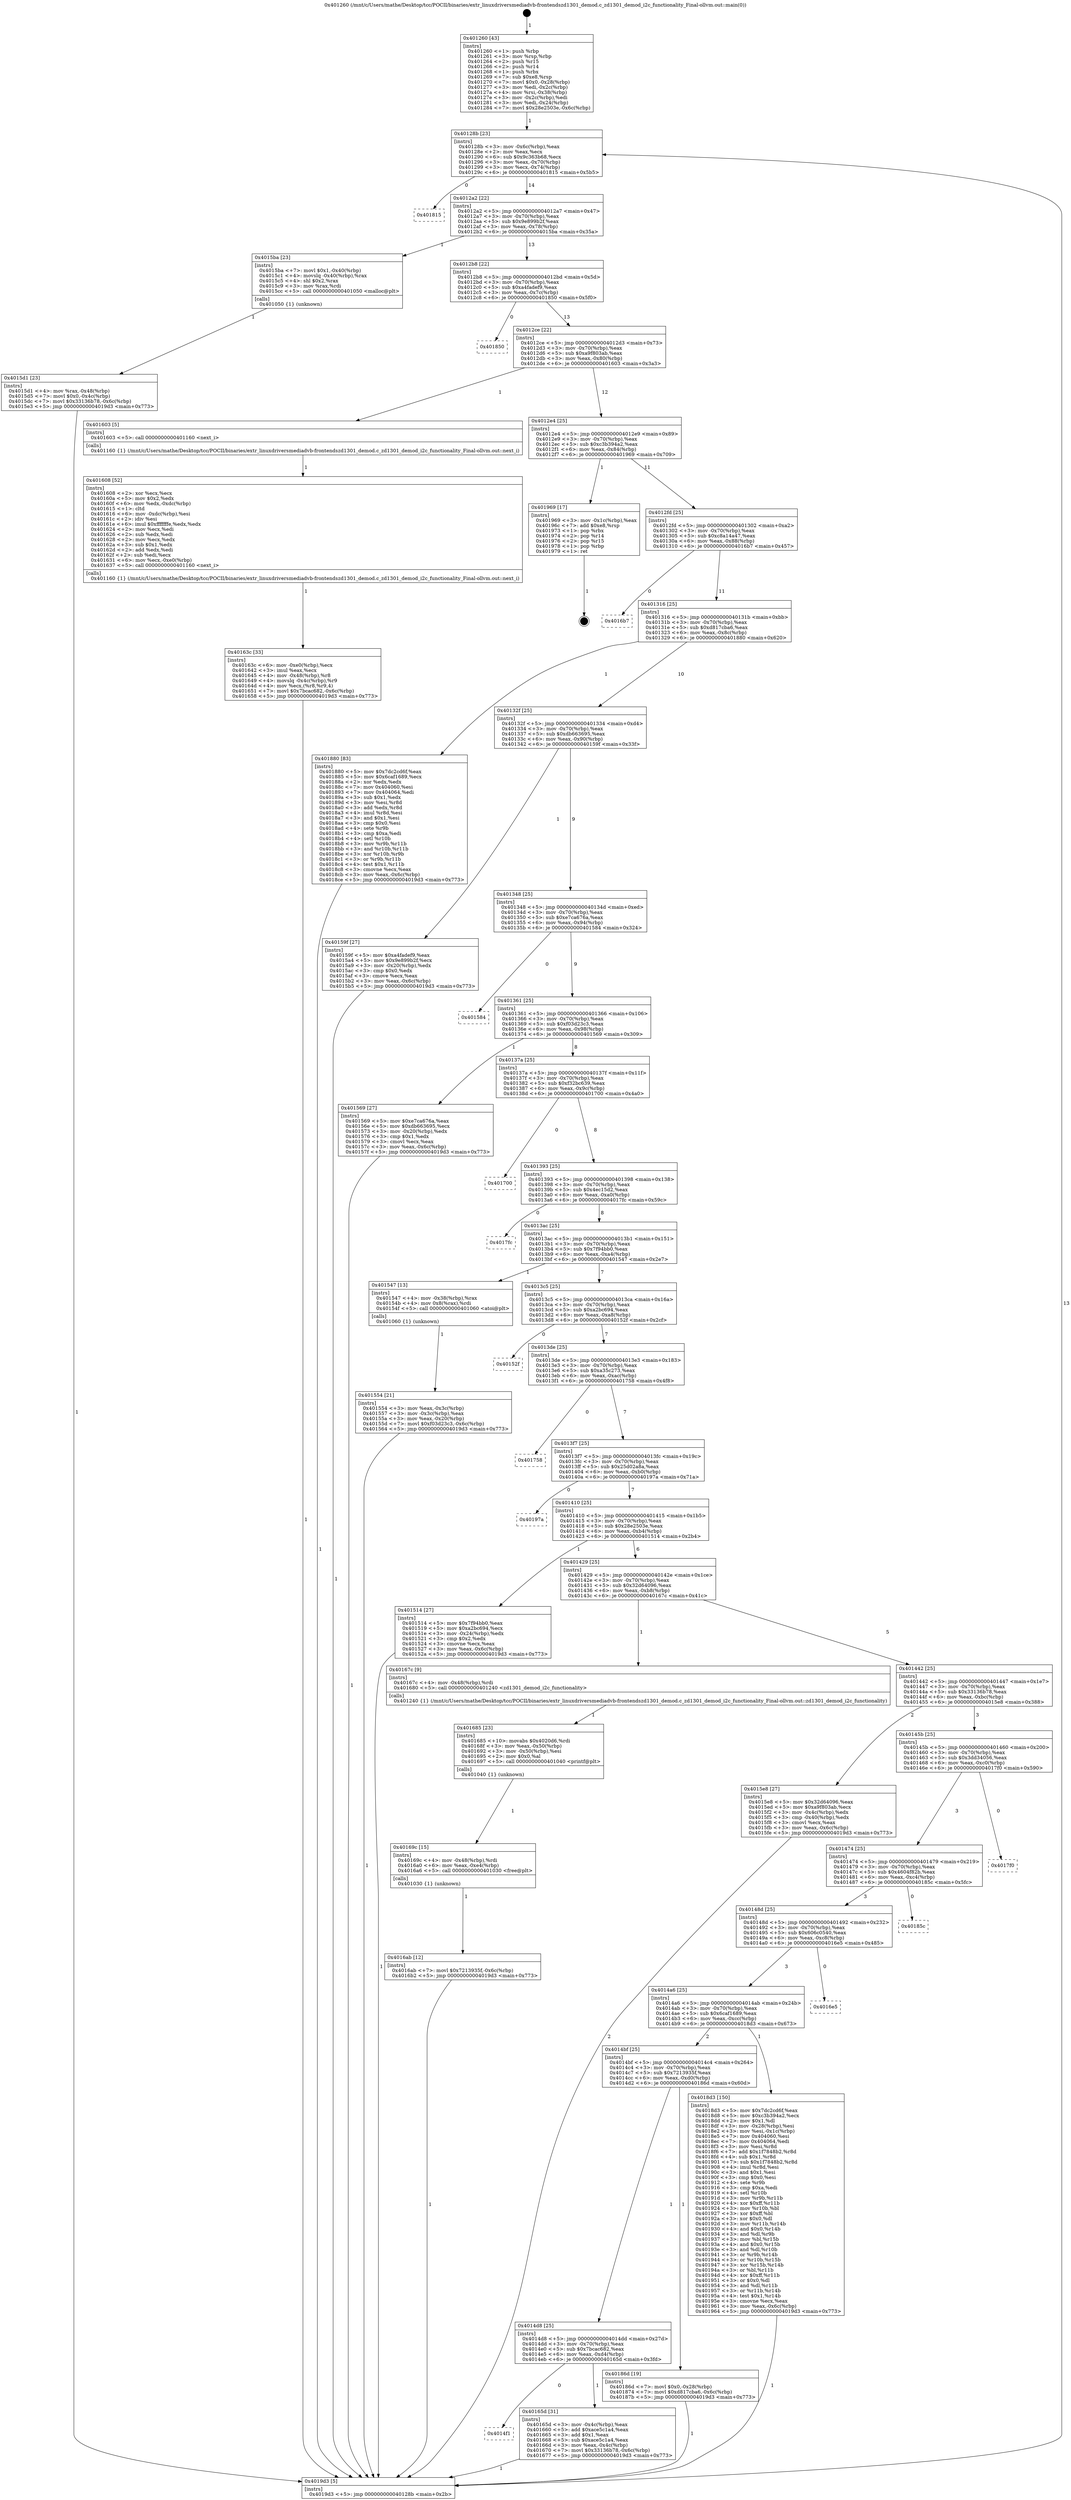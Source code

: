 digraph "0x401260" {
  label = "0x401260 (/mnt/c/Users/mathe/Desktop/tcc/POCII/binaries/extr_linuxdriversmediadvb-frontendszd1301_demod.c_zd1301_demod_i2c_functionality_Final-ollvm.out::main(0))"
  labelloc = "t"
  node[shape=record]

  Entry [label="",width=0.3,height=0.3,shape=circle,fillcolor=black,style=filled]
  "0x40128b" [label="{
     0x40128b [23]\l
     | [instrs]\l
     &nbsp;&nbsp;0x40128b \<+3\>: mov -0x6c(%rbp),%eax\l
     &nbsp;&nbsp;0x40128e \<+2\>: mov %eax,%ecx\l
     &nbsp;&nbsp;0x401290 \<+6\>: sub $0x9c363b68,%ecx\l
     &nbsp;&nbsp;0x401296 \<+3\>: mov %eax,-0x70(%rbp)\l
     &nbsp;&nbsp;0x401299 \<+3\>: mov %ecx,-0x74(%rbp)\l
     &nbsp;&nbsp;0x40129c \<+6\>: je 0000000000401815 \<main+0x5b5\>\l
  }"]
  "0x401815" [label="{
     0x401815\l
  }", style=dashed]
  "0x4012a2" [label="{
     0x4012a2 [22]\l
     | [instrs]\l
     &nbsp;&nbsp;0x4012a2 \<+5\>: jmp 00000000004012a7 \<main+0x47\>\l
     &nbsp;&nbsp;0x4012a7 \<+3\>: mov -0x70(%rbp),%eax\l
     &nbsp;&nbsp;0x4012aa \<+5\>: sub $0x9e899b2f,%eax\l
     &nbsp;&nbsp;0x4012af \<+3\>: mov %eax,-0x78(%rbp)\l
     &nbsp;&nbsp;0x4012b2 \<+6\>: je 00000000004015ba \<main+0x35a\>\l
  }"]
  Exit [label="",width=0.3,height=0.3,shape=circle,fillcolor=black,style=filled,peripheries=2]
  "0x4015ba" [label="{
     0x4015ba [23]\l
     | [instrs]\l
     &nbsp;&nbsp;0x4015ba \<+7\>: movl $0x1,-0x40(%rbp)\l
     &nbsp;&nbsp;0x4015c1 \<+4\>: movslq -0x40(%rbp),%rax\l
     &nbsp;&nbsp;0x4015c5 \<+4\>: shl $0x2,%rax\l
     &nbsp;&nbsp;0x4015c9 \<+3\>: mov %rax,%rdi\l
     &nbsp;&nbsp;0x4015cc \<+5\>: call 0000000000401050 \<malloc@plt\>\l
     | [calls]\l
     &nbsp;&nbsp;0x401050 \{1\} (unknown)\l
  }"]
  "0x4012b8" [label="{
     0x4012b8 [22]\l
     | [instrs]\l
     &nbsp;&nbsp;0x4012b8 \<+5\>: jmp 00000000004012bd \<main+0x5d\>\l
     &nbsp;&nbsp;0x4012bd \<+3\>: mov -0x70(%rbp),%eax\l
     &nbsp;&nbsp;0x4012c0 \<+5\>: sub $0xa4fadef9,%eax\l
     &nbsp;&nbsp;0x4012c5 \<+3\>: mov %eax,-0x7c(%rbp)\l
     &nbsp;&nbsp;0x4012c8 \<+6\>: je 0000000000401850 \<main+0x5f0\>\l
  }"]
  "0x4016ab" [label="{
     0x4016ab [12]\l
     | [instrs]\l
     &nbsp;&nbsp;0x4016ab \<+7\>: movl $0x7213935f,-0x6c(%rbp)\l
     &nbsp;&nbsp;0x4016b2 \<+5\>: jmp 00000000004019d3 \<main+0x773\>\l
  }"]
  "0x401850" [label="{
     0x401850\l
  }", style=dashed]
  "0x4012ce" [label="{
     0x4012ce [22]\l
     | [instrs]\l
     &nbsp;&nbsp;0x4012ce \<+5\>: jmp 00000000004012d3 \<main+0x73\>\l
     &nbsp;&nbsp;0x4012d3 \<+3\>: mov -0x70(%rbp),%eax\l
     &nbsp;&nbsp;0x4012d6 \<+5\>: sub $0xa9f803ab,%eax\l
     &nbsp;&nbsp;0x4012db \<+3\>: mov %eax,-0x80(%rbp)\l
     &nbsp;&nbsp;0x4012de \<+6\>: je 0000000000401603 \<main+0x3a3\>\l
  }"]
  "0x40169c" [label="{
     0x40169c [15]\l
     | [instrs]\l
     &nbsp;&nbsp;0x40169c \<+4\>: mov -0x48(%rbp),%rdi\l
     &nbsp;&nbsp;0x4016a0 \<+6\>: mov %eax,-0xe4(%rbp)\l
     &nbsp;&nbsp;0x4016a6 \<+5\>: call 0000000000401030 \<free@plt\>\l
     | [calls]\l
     &nbsp;&nbsp;0x401030 \{1\} (unknown)\l
  }"]
  "0x401603" [label="{
     0x401603 [5]\l
     | [instrs]\l
     &nbsp;&nbsp;0x401603 \<+5\>: call 0000000000401160 \<next_i\>\l
     | [calls]\l
     &nbsp;&nbsp;0x401160 \{1\} (/mnt/c/Users/mathe/Desktop/tcc/POCII/binaries/extr_linuxdriversmediadvb-frontendszd1301_demod.c_zd1301_demod_i2c_functionality_Final-ollvm.out::next_i)\l
  }"]
  "0x4012e4" [label="{
     0x4012e4 [25]\l
     | [instrs]\l
     &nbsp;&nbsp;0x4012e4 \<+5\>: jmp 00000000004012e9 \<main+0x89\>\l
     &nbsp;&nbsp;0x4012e9 \<+3\>: mov -0x70(%rbp),%eax\l
     &nbsp;&nbsp;0x4012ec \<+5\>: sub $0xc3b394a2,%eax\l
     &nbsp;&nbsp;0x4012f1 \<+6\>: mov %eax,-0x84(%rbp)\l
     &nbsp;&nbsp;0x4012f7 \<+6\>: je 0000000000401969 \<main+0x709\>\l
  }"]
  "0x401685" [label="{
     0x401685 [23]\l
     | [instrs]\l
     &nbsp;&nbsp;0x401685 \<+10\>: movabs $0x4020d6,%rdi\l
     &nbsp;&nbsp;0x40168f \<+3\>: mov %eax,-0x50(%rbp)\l
     &nbsp;&nbsp;0x401692 \<+3\>: mov -0x50(%rbp),%esi\l
     &nbsp;&nbsp;0x401695 \<+2\>: mov $0x0,%al\l
     &nbsp;&nbsp;0x401697 \<+5\>: call 0000000000401040 \<printf@plt\>\l
     | [calls]\l
     &nbsp;&nbsp;0x401040 \{1\} (unknown)\l
  }"]
  "0x401969" [label="{
     0x401969 [17]\l
     | [instrs]\l
     &nbsp;&nbsp;0x401969 \<+3\>: mov -0x1c(%rbp),%eax\l
     &nbsp;&nbsp;0x40196c \<+7\>: add $0xe8,%rsp\l
     &nbsp;&nbsp;0x401973 \<+1\>: pop %rbx\l
     &nbsp;&nbsp;0x401974 \<+2\>: pop %r14\l
     &nbsp;&nbsp;0x401976 \<+2\>: pop %r15\l
     &nbsp;&nbsp;0x401978 \<+1\>: pop %rbp\l
     &nbsp;&nbsp;0x401979 \<+1\>: ret\l
  }"]
  "0x4012fd" [label="{
     0x4012fd [25]\l
     | [instrs]\l
     &nbsp;&nbsp;0x4012fd \<+5\>: jmp 0000000000401302 \<main+0xa2\>\l
     &nbsp;&nbsp;0x401302 \<+3\>: mov -0x70(%rbp),%eax\l
     &nbsp;&nbsp;0x401305 \<+5\>: sub $0xc8a14a47,%eax\l
     &nbsp;&nbsp;0x40130a \<+6\>: mov %eax,-0x88(%rbp)\l
     &nbsp;&nbsp;0x401310 \<+6\>: je 00000000004016b7 \<main+0x457\>\l
  }"]
  "0x4014f1" [label="{
     0x4014f1\l
  }", style=dashed]
  "0x4016b7" [label="{
     0x4016b7\l
  }", style=dashed]
  "0x401316" [label="{
     0x401316 [25]\l
     | [instrs]\l
     &nbsp;&nbsp;0x401316 \<+5\>: jmp 000000000040131b \<main+0xbb\>\l
     &nbsp;&nbsp;0x40131b \<+3\>: mov -0x70(%rbp),%eax\l
     &nbsp;&nbsp;0x40131e \<+5\>: sub $0xd817cba6,%eax\l
     &nbsp;&nbsp;0x401323 \<+6\>: mov %eax,-0x8c(%rbp)\l
     &nbsp;&nbsp;0x401329 \<+6\>: je 0000000000401880 \<main+0x620\>\l
  }"]
  "0x40165d" [label="{
     0x40165d [31]\l
     | [instrs]\l
     &nbsp;&nbsp;0x40165d \<+3\>: mov -0x4c(%rbp),%eax\l
     &nbsp;&nbsp;0x401660 \<+5\>: add $0xace5c1a4,%eax\l
     &nbsp;&nbsp;0x401665 \<+3\>: add $0x1,%eax\l
     &nbsp;&nbsp;0x401668 \<+5\>: sub $0xace5c1a4,%eax\l
     &nbsp;&nbsp;0x40166d \<+3\>: mov %eax,-0x4c(%rbp)\l
     &nbsp;&nbsp;0x401670 \<+7\>: movl $0x33136b78,-0x6c(%rbp)\l
     &nbsp;&nbsp;0x401677 \<+5\>: jmp 00000000004019d3 \<main+0x773\>\l
  }"]
  "0x401880" [label="{
     0x401880 [83]\l
     | [instrs]\l
     &nbsp;&nbsp;0x401880 \<+5\>: mov $0x7dc2cd6f,%eax\l
     &nbsp;&nbsp;0x401885 \<+5\>: mov $0x6caf1689,%ecx\l
     &nbsp;&nbsp;0x40188a \<+2\>: xor %edx,%edx\l
     &nbsp;&nbsp;0x40188c \<+7\>: mov 0x404060,%esi\l
     &nbsp;&nbsp;0x401893 \<+7\>: mov 0x404064,%edi\l
     &nbsp;&nbsp;0x40189a \<+3\>: sub $0x1,%edx\l
     &nbsp;&nbsp;0x40189d \<+3\>: mov %esi,%r8d\l
     &nbsp;&nbsp;0x4018a0 \<+3\>: add %edx,%r8d\l
     &nbsp;&nbsp;0x4018a3 \<+4\>: imul %r8d,%esi\l
     &nbsp;&nbsp;0x4018a7 \<+3\>: and $0x1,%esi\l
     &nbsp;&nbsp;0x4018aa \<+3\>: cmp $0x0,%esi\l
     &nbsp;&nbsp;0x4018ad \<+4\>: sete %r9b\l
     &nbsp;&nbsp;0x4018b1 \<+3\>: cmp $0xa,%edi\l
     &nbsp;&nbsp;0x4018b4 \<+4\>: setl %r10b\l
     &nbsp;&nbsp;0x4018b8 \<+3\>: mov %r9b,%r11b\l
     &nbsp;&nbsp;0x4018bb \<+3\>: and %r10b,%r11b\l
     &nbsp;&nbsp;0x4018be \<+3\>: xor %r10b,%r9b\l
     &nbsp;&nbsp;0x4018c1 \<+3\>: or %r9b,%r11b\l
     &nbsp;&nbsp;0x4018c4 \<+4\>: test $0x1,%r11b\l
     &nbsp;&nbsp;0x4018c8 \<+3\>: cmovne %ecx,%eax\l
     &nbsp;&nbsp;0x4018cb \<+3\>: mov %eax,-0x6c(%rbp)\l
     &nbsp;&nbsp;0x4018ce \<+5\>: jmp 00000000004019d3 \<main+0x773\>\l
  }"]
  "0x40132f" [label="{
     0x40132f [25]\l
     | [instrs]\l
     &nbsp;&nbsp;0x40132f \<+5\>: jmp 0000000000401334 \<main+0xd4\>\l
     &nbsp;&nbsp;0x401334 \<+3\>: mov -0x70(%rbp),%eax\l
     &nbsp;&nbsp;0x401337 \<+5\>: sub $0xdb663695,%eax\l
     &nbsp;&nbsp;0x40133c \<+6\>: mov %eax,-0x90(%rbp)\l
     &nbsp;&nbsp;0x401342 \<+6\>: je 000000000040159f \<main+0x33f\>\l
  }"]
  "0x4014d8" [label="{
     0x4014d8 [25]\l
     | [instrs]\l
     &nbsp;&nbsp;0x4014d8 \<+5\>: jmp 00000000004014dd \<main+0x27d\>\l
     &nbsp;&nbsp;0x4014dd \<+3\>: mov -0x70(%rbp),%eax\l
     &nbsp;&nbsp;0x4014e0 \<+5\>: sub $0x7bcac682,%eax\l
     &nbsp;&nbsp;0x4014e5 \<+6\>: mov %eax,-0xd4(%rbp)\l
     &nbsp;&nbsp;0x4014eb \<+6\>: je 000000000040165d \<main+0x3fd\>\l
  }"]
  "0x40159f" [label="{
     0x40159f [27]\l
     | [instrs]\l
     &nbsp;&nbsp;0x40159f \<+5\>: mov $0xa4fadef9,%eax\l
     &nbsp;&nbsp;0x4015a4 \<+5\>: mov $0x9e899b2f,%ecx\l
     &nbsp;&nbsp;0x4015a9 \<+3\>: mov -0x20(%rbp),%edx\l
     &nbsp;&nbsp;0x4015ac \<+3\>: cmp $0x0,%edx\l
     &nbsp;&nbsp;0x4015af \<+3\>: cmove %ecx,%eax\l
     &nbsp;&nbsp;0x4015b2 \<+3\>: mov %eax,-0x6c(%rbp)\l
     &nbsp;&nbsp;0x4015b5 \<+5\>: jmp 00000000004019d3 \<main+0x773\>\l
  }"]
  "0x401348" [label="{
     0x401348 [25]\l
     | [instrs]\l
     &nbsp;&nbsp;0x401348 \<+5\>: jmp 000000000040134d \<main+0xed\>\l
     &nbsp;&nbsp;0x40134d \<+3\>: mov -0x70(%rbp),%eax\l
     &nbsp;&nbsp;0x401350 \<+5\>: sub $0xe7ca676a,%eax\l
     &nbsp;&nbsp;0x401355 \<+6\>: mov %eax,-0x94(%rbp)\l
     &nbsp;&nbsp;0x40135b \<+6\>: je 0000000000401584 \<main+0x324\>\l
  }"]
  "0x40186d" [label="{
     0x40186d [19]\l
     | [instrs]\l
     &nbsp;&nbsp;0x40186d \<+7\>: movl $0x0,-0x28(%rbp)\l
     &nbsp;&nbsp;0x401874 \<+7\>: movl $0xd817cba6,-0x6c(%rbp)\l
     &nbsp;&nbsp;0x40187b \<+5\>: jmp 00000000004019d3 \<main+0x773\>\l
  }"]
  "0x401584" [label="{
     0x401584\l
  }", style=dashed]
  "0x401361" [label="{
     0x401361 [25]\l
     | [instrs]\l
     &nbsp;&nbsp;0x401361 \<+5\>: jmp 0000000000401366 \<main+0x106\>\l
     &nbsp;&nbsp;0x401366 \<+3\>: mov -0x70(%rbp),%eax\l
     &nbsp;&nbsp;0x401369 \<+5\>: sub $0xf03d23c3,%eax\l
     &nbsp;&nbsp;0x40136e \<+6\>: mov %eax,-0x98(%rbp)\l
     &nbsp;&nbsp;0x401374 \<+6\>: je 0000000000401569 \<main+0x309\>\l
  }"]
  "0x4014bf" [label="{
     0x4014bf [25]\l
     | [instrs]\l
     &nbsp;&nbsp;0x4014bf \<+5\>: jmp 00000000004014c4 \<main+0x264\>\l
     &nbsp;&nbsp;0x4014c4 \<+3\>: mov -0x70(%rbp),%eax\l
     &nbsp;&nbsp;0x4014c7 \<+5\>: sub $0x7213935f,%eax\l
     &nbsp;&nbsp;0x4014cc \<+6\>: mov %eax,-0xd0(%rbp)\l
     &nbsp;&nbsp;0x4014d2 \<+6\>: je 000000000040186d \<main+0x60d\>\l
  }"]
  "0x401569" [label="{
     0x401569 [27]\l
     | [instrs]\l
     &nbsp;&nbsp;0x401569 \<+5\>: mov $0xe7ca676a,%eax\l
     &nbsp;&nbsp;0x40156e \<+5\>: mov $0xdb663695,%ecx\l
     &nbsp;&nbsp;0x401573 \<+3\>: mov -0x20(%rbp),%edx\l
     &nbsp;&nbsp;0x401576 \<+3\>: cmp $0x1,%edx\l
     &nbsp;&nbsp;0x401579 \<+3\>: cmovl %ecx,%eax\l
     &nbsp;&nbsp;0x40157c \<+3\>: mov %eax,-0x6c(%rbp)\l
     &nbsp;&nbsp;0x40157f \<+5\>: jmp 00000000004019d3 \<main+0x773\>\l
  }"]
  "0x40137a" [label="{
     0x40137a [25]\l
     | [instrs]\l
     &nbsp;&nbsp;0x40137a \<+5\>: jmp 000000000040137f \<main+0x11f\>\l
     &nbsp;&nbsp;0x40137f \<+3\>: mov -0x70(%rbp),%eax\l
     &nbsp;&nbsp;0x401382 \<+5\>: sub $0xf32bc639,%eax\l
     &nbsp;&nbsp;0x401387 \<+6\>: mov %eax,-0x9c(%rbp)\l
     &nbsp;&nbsp;0x40138d \<+6\>: je 0000000000401700 \<main+0x4a0\>\l
  }"]
  "0x4018d3" [label="{
     0x4018d3 [150]\l
     | [instrs]\l
     &nbsp;&nbsp;0x4018d3 \<+5\>: mov $0x7dc2cd6f,%eax\l
     &nbsp;&nbsp;0x4018d8 \<+5\>: mov $0xc3b394a2,%ecx\l
     &nbsp;&nbsp;0x4018dd \<+2\>: mov $0x1,%dl\l
     &nbsp;&nbsp;0x4018df \<+3\>: mov -0x28(%rbp),%esi\l
     &nbsp;&nbsp;0x4018e2 \<+3\>: mov %esi,-0x1c(%rbp)\l
     &nbsp;&nbsp;0x4018e5 \<+7\>: mov 0x404060,%esi\l
     &nbsp;&nbsp;0x4018ec \<+7\>: mov 0x404064,%edi\l
     &nbsp;&nbsp;0x4018f3 \<+3\>: mov %esi,%r8d\l
     &nbsp;&nbsp;0x4018f6 \<+7\>: add $0x1f7848b2,%r8d\l
     &nbsp;&nbsp;0x4018fd \<+4\>: sub $0x1,%r8d\l
     &nbsp;&nbsp;0x401901 \<+7\>: sub $0x1f7848b2,%r8d\l
     &nbsp;&nbsp;0x401908 \<+4\>: imul %r8d,%esi\l
     &nbsp;&nbsp;0x40190c \<+3\>: and $0x1,%esi\l
     &nbsp;&nbsp;0x40190f \<+3\>: cmp $0x0,%esi\l
     &nbsp;&nbsp;0x401912 \<+4\>: sete %r9b\l
     &nbsp;&nbsp;0x401916 \<+3\>: cmp $0xa,%edi\l
     &nbsp;&nbsp;0x401919 \<+4\>: setl %r10b\l
     &nbsp;&nbsp;0x40191d \<+3\>: mov %r9b,%r11b\l
     &nbsp;&nbsp;0x401920 \<+4\>: xor $0xff,%r11b\l
     &nbsp;&nbsp;0x401924 \<+3\>: mov %r10b,%bl\l
     &nbsp;&nbsp;0x401927 \<+3\>: xor $0xff,%bl\l
     &nbsp;&nbsp;0x40192a \<+3\>: xor $0x0,%dl\l
     &nbsp;&nbsp;0x40192d \<+3\>: mov %r11b,%r14b\l
     &nbsp;&nbsp;0x401930 \<+4\>: and $0x0,%r14b\l
     &nbsp;&nbsp;0x401934 \<+3\>: and %dl,%r9b\l
     &nbsp;&nbsp;0x401937 \<+3\>: mov %bl,%r15b\l
     &nbsp;&nbsp;0x40193a \<+4\>: and $0x0,%r15b\l
     &nbsp;&nbsp;0x40193e \<+3\>: and %dl,%r10b\l
     &nbsp;&nbsp;0x401941 \<+3\>: or %r9b,%r14b\l
     &nbsp;&nbsp;0x401944 \<+3\>: or %r10b,%r15b\l
     &nbsp;&nbsp;0x401947 \<+3\>: xor %r15b,%r14b\l
     &nbsp;&nbsp;0x40194a \<+3\>: or %bl,%r11b\l
     &nbsp;&nbsp;0x40194d \<+4\>: xor $0xff,%r11b\l
     &nbsp;&nbsp;0x401951 \<+3\>: or $0x0,%dl\l
     &nbsp;&nbsp;0x401954 \<+3\>: and %dl,%r11b\l
     &nbsp;&nbsp;0x401957 \<+3\>: or %r11b,%r14b\l
     &nbsp;&nbsp;0x40195a \<+4\>: test $0x1,%r14b\l
     &nbsp;&nbsp;0x40195e \<+3\>: cmovne %ecx,%eax\l
     &nbsp;&nbsp;0x401961 \<+3\>: mov %eax,-0x6c(%rbp)\l
     &nbsp;&nbsp;0x401964 \<+5\>: jmp 00000000004019d3 \<main+0x773\>\l
  }"]
  "0x401700" [label="{
     0x401700\l
  }", style=dashed]
  "0x401393" [label="{
     0x401393 [25]\l
     | [instrs]\l
     &nbsp;&nbsp;0x401393 \<+5\>: jmp 0000000000401398 \<main+0x138\>\l
     &nbsp;&nbsp;0x401398 \<+3\>: mov -0x70(%rbp),%eax\l
     &nbsp;&nbsp;0x40139b \<+5\>: sub $0x4ec15d2,%eax\l
     &nbsp;&nbsp;0x4013a0 \<+6\>: mov %eax,-0xa0(%rbp)\l
     &nbsp;&nbsp;0x4013a6 \<+6\>: je 00000000004017fc \<main+0x59c\>\l
  }"]
  "0x4014a6" [label="{
     0x4014a6 [25]\l
     | [instrs]\l
     &nbsp;&nbsp;0x4014a6 \<+5\>: jmp 00000000004014ab \<main+0x24b\>\l
     &nbsp;&nbsp;0x4014ab \<+3\>: mov -0x70(%rbp),%eax\l
     &nbsp;&nbsp;0x4014ae \<+5\>: sub $0x6caf1689,%eax\l
     &nbsp;&nbsp;0x4014b3 \<+6\>: mov %eax,-0xcc(%rbp)\l
     &nbsp;&nbsp;0x4014b9 \<+6\>: je 00000000004018d3 \<main+0x673\>\l
  }"]
  "0x4017fc" [label="{
     0x4017fc\l
  }", style=dashed]
  "0x4013ac" [label="{
     0x4013ac [25]\l
     | [instrs]\l
     &nbsp;&nbsp;0x4013ac \<+5\>: jmp 00000000004013b1 \<main+0x151\>\l
     &nbsp;&nbsp;0x4013b1 \<+3\>: mov -0x70(%rbp),%eax\l
     &nbsp;&nbsp;0x4013b4 \<+5\>: sub $0x7f94bb0,%eax\l
     &nbsp;&nbsp;0x4013b9 \<+6\>: mov %eax,-0xa4(%rbp)\l
     &nbsp;&nbsp;0x4013bf \<+6\>: je 0000000000401547 \<main+0x2e7\>\l
  }"]
  "0x4016e5" [label="{
     0x4016e5\l
  }", style=dashed]
  "0x401547" [label="{
     0x401547 [13]\l
     | [instrs]\l
     &nbsp;&nbsp;0x401547 \<+4\>: mov -0x38(%rbp),%rax\l
     &nbsp;&nbsp;0x40154b \<+4\>: mov 0x8(%rax),%rdi\l
     &nbsp;&nbsp;0x40154f \<+5\>: call 0000000000401060 \<atoi@plt\>\l
     | [calls]\l
     &nbsp;&nbsp;0x401060 \{1\} (unknown)\l
  }"]
  "0x4013c5" [label="{
     0x4013c5 [25]\l
     | [instrs]\l
     &nbsp;&nbsp;0x4013c5 \<+5\>: jmp 00000000004013ca \<main+0x16a\>\l
     &nbsp;&nbsp;0x4013ca \<+3\>: mov -0x70(%rbp),%eax\l
     &nbsp;&nbsp;0x4013cd \<+5\>: sub $0xa2bc694,%eax\l
     &nbsp;&nbsp;0x4013d2 \<+6\>: mov %eax,-0xa8(%rbp)\l
     &nbsp;&nbsp;0x4013d8 \<+6\>: je 000000000040152f \<main+0x2cf\>\l
  }"]
  "0x40148d" [label="{
     0x40148d [25]\l
     | [instrs]\l
     &nbsp;&nbsp;0x40148d \<+5\>: jmp 0000000000401492 \<main+0x232\>\l
     &nbsp;&nbsp;0x401492 \<+3\>: mov -0x70(%rbp),%eax\l
     &nbsp;&nbsp;0x401495 \<+5\>: sub $0x606c0540,%eax\l
     &nbsp;&nbsp;0x40149a \<+6\>: mov %eax,-0xc8(%rbp)\l
     &nbsp;&nbsp;0x4014a0 \<+6\>: je 00000000004016e5 \<main+0x485\>\l
  }"]
  "0x40152f" [label="{
     0x40152f\l
  }", style=dashed]
  "0x4013de" [label="{
     0x4013de [25]\l
     | [instrs]\l
     &nbsp;&nbsp;0x4013de \<+5\>: jmp 00000000004013e3 \<main+0x183\>\l
     &nbsp;&nbsp;0x4013e3 \<+3\>: mov -0x70(%rbp),%eax\l
     &nbsp;&nbsp;0x4013e6 \<+5\>: sub $0xa35c273,%eax\l
     &nbsp;&nbsp;0x4013eb \<+6\>: mov %eax,-0xac(%rbp)\l
     &nbsp;&nbsp;0x4013f1 \<+6\>: je 0000000000401758 \<main+0x4f8\>\l
  }"]
  "0x40185c" [label="{
     0x40185c\l
  }", style=dashed]
  "0x401758" [label="{
     0x401758\l
  }", style=dashed]
  "0x4013f7" [label="{
     0x4013f7 [25]\l
     | [instrs]\l
     &nbsp;&nbsp;0x4013f7 \<+5\>: jmp 00000000004013fc \<main+0x19c\>\l
     &nbsp;&nbsp;0x4013fc \<+3\>: mov -0x70(%rbp),%eax\l
     &nbsp;&nbsp;0x4013ff \<+5\>: sub $0x25d02a8a,%eax\l
     &nbsp;&nbsp;0x401404 \<+6\>: mov %eax,-0xb0(%rbp)\l
     &nbsp;&nbsp;0x40140a \<+6\>: je 000000000040197a \<main+0x71a\>\l
  }"]
  "0x401474" [label="{
     0x401474 [25]\l
     | [instrs]\l
     &nbsp;&nbsp;0x401474 \<+5\>: jmp 0000000000401479 \<main+0x219\>\l
     &nbsp;&nbsp;0x401479 \<+3\>: mov -0x70(%rbp),%eax\l
     &nbsp;&nbsp;0x40147c \<+5\>: sub $0x4604f82b,%eax\l
     &nbsp;&nbsp;0x401481 \<+6\>: mov %eax,-0xc4(%rbp)\l
     &nbsp;&nbsp;0x401487 \<+6\>: je 000000000040185c \<main+0x5fc\>\l
  }"]
  "0x40197a" [label="{
     0x40197a\l
  }", style=dashed]
  "0x401410" [label="{
     0x401410 [25]\l
     | [instrs]\l
     &nbsp;&nbsp;0x401410 \<+5\>: jmp 0000000000401415 \<main+0x1b5\>\l
     &nbsp;&nbsp;0x401415 \<+3\>: mov -0x70(%rbp),%eax\l
     &nbsp;&nbsp;0x401418 \<+5\>: sub $0x28e2503e,%eax\l
     &nbsp;&nbsp;0x40141d \<+6\>: mov %eax,-0xb4(%rbp)\l
     &nbsp;&nbsp;0x401423 \<+6\>: je 0000000000401514 \<main+0x2b4\>\l
  }"]
  "0x4017f0" [label="{
     0x4017f0\l
  }", style=dashed]
  "0x401514" [label="{
     0x401514 [27]\l
     | [instrs]\l
     &nbsp;&nbsp;0x401514 \<+5\>: mov $0x7f94bb0,%eax\l
     &nbsp;&nbsp;0x401519 \<+5\>: mov $0xa2bc694,%ecx\l
     &nbsp;&nbsp;0x40151e \<+3\>: mov -0x24(%rbp),%edx\l
     &nbsp;&nbsp;0x401521 \<+3\>: cmp $0x2,%edx\l
     &nbsp;&nbsp;0x401524 \<+3\>: cmovne %ecx,%eax\l
     &nbsp;&nbsp;0x401527 \<+3\>: mov %eax,-0x6c(%rbp)\l
     &nbsp;&nbsp;0x40152a \<+5\>: jmp 00000000004019d3 \<main+0x773\>\l
  }"]
  "0x401429" [label="{
     0x401429 [25]\l
     | [instrs]\l
     &nbsp;&nbsp;0x401429 \<+5\>: jmp 000000000040142e \<main+0x1ce\>\l
     &nbsp;&nbsp;0x40142e \<+3\>: mov -0x70(%rbp),%eax\l
     &nbsp;&nbsp;0x401431 \<+5\>: sub $0x32d64096,%eax\l
     &nbsp;&nbsp;0x401436 \<+6\>: mov %eax,-0xb8(%rbp)\l
     &nbsp;&nbsp;0x40143c \<+6\>: je 000000000040167c \<main+0x41c\>\l
  }"]
  "0x4019d3" [label="{
     0x4019d3 [5]\l
     | [instrs]\l
     &nbsp;&nbsp;0x4019d3 \<+5\>: jmp 000000000040128b \<main+0x2b\>\l
  }"]
  "0x401260" [label="{
     0x401260 [43]\l
     | [instrs]\l
     &nbsp;&nbsp;0x401260 \<+1\>: push %rbp\l
     &nbsp;&nbsp;0x401261 \<+3\>: mov %rsp,%rbp\l
     &nbsp;&nbsp;0x401264 \<+2\>: push %r15\l
     &nbsp;&nbsp;0x401266 \<+2\>: push %r14\l
     &nbsp;&nbsp;0x401268 \<+1\>: push %rbx\l
     &nbsp;&nbsp;0x401269 \<+7\>: sub $0xe8,%rsp\l
     &nbsp;&nbsp;0x401270 \<+7\>: movl $0x0,-0x28(%rbp)\l
     &nbsp;&nbsp;0x401277 \<+3\>: mov %edi,-0x2c(%rbp)\l
     &nbsp;&nbsp;0x40127a \<+4\>: mov %rsi,-0x38(%rbp)\l
     &nbsp;&nbsp;0x40127e \<+3\>: mov -0x2c(%rbp),%edi\l
     &nbsp;&nbsp;0x401281 \<+3\>: mov %edi,-0x24(%rbp)\l
     &nbsp;&nbsp;0x401284 \<+7\>: movl $0x28e2503e,-0x6c(%rbp)\l
  }"]
  "0x401554" [label="{
     0x401554 [21]\l
     | [instrs]\l
     &nbsp;&nbsp;0x401554 \<+3\>: mov %eax,-0x3c(%rbp)\l
     &nbsp;&nbsp;0x401557 \<+3\>: mov -0x3c(%rbp),%eax\l
     &nbsp;&nbsp;0x40155a \<+3\>: mov %eax,-0x20(%rbp)\l
     &nbsp;&nbsp;0x40155d \<+7\>: movl $0xf03d23c3,-0x6c(%rbp)\l
     &nbsp;&nbsp;0x401564 \<+5\>: jmp 00000000004019d3 \<main+0x773\>\l
  }"]
  "0x4015d1" [label="{
     0x4015d1 [23]\l
     | [instrs]\l
     &nbsp;&nbsp;0x4015d1 \<+4\>: mov %rax,-0x48(%rbp)\l
     &nbsp;&nbsp;0x4015d5 \<+7\>: movl $0x0,-0x4c(%rbp)\l
     &nbsp;&nbsp;0x4015dc \<+7\>: movl $0x33136b78,-0x6c(%rbp)\l
     &nbsp;&nbsp;0x4015e3 \<+5\>: jmp 00000000004019d3 \<main+0x773\>\l
  }"]
  "0x40163c" [label="{
     0x40163c [33]\l
     | [instrs]\l
     &nbsp;&nbsp;0x40163c \<+6\>: mov -0xe0(%rbp),%ecx\l
     &nbsp;&nbsp;0x401642 \<+3\>: imul %eax,%ecx\l
     &nbsp;&nbsp;0x401645 \<+4\>: mov -0x48(%rbp),%r8\l
     &nbsp;&nbsp;0x401649 \<+4\>: movslq -0x4c(%rbp),%r9\l
     &nbsp;&nbsp;0x40164d \<+4\>: mov %ecx,(%r8,%r9,4)\l
     &nbsp;&nbsp;0x401651 \<+7\>: movl $0x7bcac682,-0x6c(%rbp)\l
     &nbsp;&nbsp;0x401658 \<+5\>: jmp 00000000004019d3 \<main+0x773\>\l
  }"]
  "0x40167c" [label="{
     0x40167c [9]\l
     | [instrs]\l
     &nbsp;&nbsp;0x40167c \<+4\>: mov -0x48(%rbp),%rdi\l
     &nbsp;&nbsp;0x401680 \<+5\>: call 0000000000401240 \<zd1301_demod_i2c_functionality\>\l
     | [calls]\l
     &nbsp;&nbsp;0x401240 \{1\} (/mnt/c/Users/mathe/Desktop/tcc/POCII/binaries/extr_linuxdriversmediadvb-frontendszd1301_demod.c_zd1301_demod_i2c_functionality_Final-ollvm.out::zd1301_demod_i2c_functionality)\l
  }"]
  "0x401442" [label="{
     0x401442 [25]\l
     | [instrs]\l
     &nbsp;&nbsp;0x401442 \<+5\>: jmp 0000000000401447 \<main+0x1e7\>\l
     &nbsp;&nbsp;0x401447 \<+3\>: mov -0x70(%rbp),%eax\l
     &nbsp;&nbsp;0x40144a \<+5\>: sub $0x33136b78,%eax\l
     &nbsp;&nbsp;0x40144f \<+6\>: mov %eax,-0xbc(%rbp)\l
     &nbsp;&nbsp;0x401455 \<+6\>: je 00000000004015e8 \<main+0x388\>\l
  }"]
  "0x401608" [label="{
     0x401608 [52]\l
     | [instrs]\l
     &nbsp;&nbsp;0x401608 \<+2\>: xor %ecx,%ecx\l
     &nbsp;&nbsp;0x40160a \<+5\>: mov $0x2,%edx\l
     &nbsp;&nbsp;0x40160f \<+6\>: mov %edx,-0xdc(%rbp)\l
     &nbsp;&nbsp;0x401615 \<+1\>: cltd\l
     &nbsp;&nbsp;0x401616 \<+6\>: mov -0xdc(%rbp),%esi\l
     &nbsp;&nbsp;0x40161c \<+2\>: idiv %esi\l
     &nbsp;&nbsp;0x40161e \<+6\>: imul $0xfffffffe,%edx,%edx\l
     &nbsp;&nbsp;0x401624 \<+2\>: mov %ecx,%edi\l
     &nbsp;&nbsp;0x401626 \<+2\>: sub %edx,%edi\l
     &nbsp;&nbsp;0x401628 \<+2\>: mov %ecx,%edx\l
     &nbsp;&nbsp;0x40162a \<+3\>: sub $0x1,%edx\l
     &nbsp;&nbsp;0x40162d \<+2\>: add %edx,%edi\l
     &nbsp;&nbsp;0x40162f \<+2\>: sub %edi,%ecx\l
     &nbsp;&nbsp;0x401631 \<+6\>: mov %ecx,-0xe0(%rbp)\l
     &nbsp;&nbsp;0x401637 \<+5\>: call 0000000000401160 \<next_i\>\l
     | [calls]\l
     &nbsp;&nbsp;0x401160 \{1\} (/mnt/c/Users/mathe/Desktop/tcc/POCII/binaries/extr_linuxdriversmediadvb-frontendszd1301_demod.c_zd1301_demod_i2c_functionality_Final-ollvm.out::next_i)\l
  }"]
  "0x4015e8" [label="{
     0x4015e8 [27]\l
     | [instrs]\l
     &nbsp;&nbsp;0x4015e8 \<+5\>: mov $0x32d64096,%eax\l
     &nbsp;&nbsp;0x4015ed \<+5\>: mov $0xa9f803ab,%ecx\l
     &nbsp;&nbsp;0x4015f2 \<+3\>: mov -0x4c(%rbp),%edx\l
     &nbsp;&nbsp;0x4015f5 \<+3\>: cmp -0x40(%rbp),%edx\l
     &nbsp;&nbsp;0x4015f8 \<+3\>: cmovl %ecx,%eax\l
     &nbsp;&nbsp;0x4015fb \<+3\>: mov %eax,-0x6c(%rbp)\l
     &nbsp;&nbsp;0x4015fe \<+5\>: jmp 00000000004019d3 \<main+0x773\>\l
  }"]
  "0x40145b" [label="{
     0x40145b [25]\l
     | [instrs]\l
     &nbsp;&nbsp;0x40145b \<+5\>: jmp 0000000000401460 \<main+0x200\>\l
     &nbsp;&nbsp;0x401460 \<+3\>: mov -0x70(%rbp),%eax\l
     &nbsp;&nbsp;0x401463 \<+5\>: sub $0x3dd34056,%eax\l
     &nbsp;&nbsp;0x401468 \<+6\>: mov %eax,-0xc0(%rbp)\l
     &nbsp;&nbsp;0x40146e \<+6\>: je 00000000004017f0 \<main+0x590\>\l
  }"]
  Entry -> "0x401260" [label=" 1"]
  "0x40128b" -> "0x401815" [label=" 0"]
  "0x40128b" -> "0x4012a2" [label=" 14"]
  "0x401969" -> Exit [label=" 1"]
  "0x4012a2" -> "0x4015ba" [label=" 1"]
  "0x4012a2" -> "0x4012b8" [label=" 13"]
  "0x4018d3" -> "0x4019d3" [label=" 1"]
  "0x4012b8" -> "0x401850" [label=" 0"]
  "0x4012b8" -> "0x4012ce" [label=" 13"]
  "0x401880" -> "0x4019d3" [label=" 1"]
  "0x4012ce" -> "0x401603" [label=" 1"]
  "0x4012ce" -> "0x4012e4" [label=" 12"]
  "0x40186d" -> "0x4019d3" [label=" 1"]
  "0x4012e4" -> "0x401969" [label=" 1"]
  "0x4012e4" -> "0x4012fd" [label=" 11"]
  "0x4016ab" -> "0x4019d3" [label=" 1"]
  "0x4012fd" -> "0x4016b7" [label=" 0"]
  "0x4012fd" -> "0x401316" [label=" 11"]
  "0x40169c" -> "0x4016ab" [label=" 1"]
  "0x401316" -> "0x401880" [label=" 1"]
  "0x401316" -> "0x40132f" [label=" 10"]
  "0x401685" -> "0x40169c" [label=" 1"]
  "0x40132f" -> "0x40159f" [label=" 1"]
  "0x40132f" -> "0x401348" [label=" 9"]
  "0x40165d" -> "0x4019d3" [label=" 1"]
  "0x401348" -> "0x401584" [label=" 0"]
  "0x401348" -> "0x401361" [label=" 9"]
  "0x4014d8" -> "0x4014f1" [label=" 0"]
  "0x401361" -> "0x401569" [label=" 1"]
  "0x401361" -> "0x40137a" [label=" 8"]
  "0x40167c" -> "0x401685" [label=" 1"]
  "0x40137a" -> "0x401700" [label=" 0"]
  "0x40137a" -> "0x401393" [label=" 8"]
  "0x4014bf" -> "0x4014d8" [label=" 1"]
  "0x401393" -> "0x4017fc" [label=" 0"]
  "0x401393" -> "0x4013ac" [label=" 8"]
  "0x4014d8" -> "0x40165d" [label=" 1"]
  "0x4013ac" -> "0x401547" [label=" 1"]
  "0x4013ac" -> "0x4013c5" [label=" 7"]
  "0x4014a6" -> "0x4014bf" [label=" 2"]
  "0x4013c5" -> "0x40152f" [label=" 0"]
  "0x4013c5" -> "0x4013de" [label=" 7"]
  "0x4014bf" -> "0x40186d" [label=" 1"]
  "0x4013de" -> "0x401758" [label=" 0"]
  "0x4013de" -> "0x4013f7" [label=" 7"]
  "0x40148d" -> "0x4014a6" [label=" 3"]
  "0x4013f7" -> "0x40197a" [label=" 0"]
  "0x4013f7" -> "0x401410" [label=" 7"]
  "0x4014a6" -> "0x4018d3" [label=" 1"]
  "0x401410" -> "0x401514" [label=" 1"]
  "0x401410" -> "0x401429" [label=" 6"]
  "0x401514" -> "0x4019d3" [label=" 1"]
  "0x401260" -> "0x40128b" [label=" 1"]
  "0x4019d3" -> "0x40128b" [label=" 13"]
  "0x401547" -> "0x401554" [label=" 1"]
  "0x401554" -> "0x4019d3" [label=" 1"]
  "0x401569" -> "0x4019d3" [label=" 1"]
  "0x40159f" -> "0x4019d3" [label=" 1"]
  "0x4015ba" -> "0x4015d1" [label=" 1"]
  "0x4015d1" -> "0x4019d3" [label=" 1"]
  "0x401474" -> "0x40148d" [label=" 3"]
  "0x401429" -> "0x40167c" [label=" 1"]
  "0x401429" -> "0x401442" [label=" 5"]
  "0x40148d" -> "0x4016e5" [label=" 0"]
  "0x401442" -> "0x4015e8" [label=" 2"]
  "0x401442" -> "0x40145b" [label=" 3"]
  "0x4015e8" -> "0x4019d3" [label=" 2"]
  "0x401603" -> "0x401608" [label=" 1"]
  "0x401608" -> "0x40163c" [label=" 1"]
  "0x40163c" -> "0x4019d3" [label=" 1"]
  "0x401474" -> "0x40185c" [label=" 0"]
  "0x40145b" -> "0x4017f0" [label=" 0"]
  "0x40145b" -> "0x401474" [label=" 3"]
}
